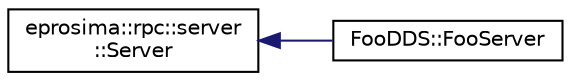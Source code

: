 digraph "Graphical Class Hierarchy"
{
  edge [fontname="Helvetica",fontsize="10",labelfontname="Helvetica",labelfontsize="10"];
  node [fontname="Helvetica",fontsize="10",shape=record];
  rankdir="LR";
  Node1 [label="eprosima::rpc::server\l::Server",height=0.2,width=0.4,color="black", fillcolor="white", style="filled",URL="$classeprosima_1_1rpc_1_1server_1_1_server.html",tooltip="This class implements the common functionalities that any server has. "];
  Node1 -> Node2 [dir="back",color="midnightblue",fontsize="10",style="solid",fontname="Helvetica"];
  Node2 [label="FooDDS::FooServer",height=0.2,width=0.4,color="black", fillcolor="white", style="filled",URL="$class_foo_d_d_s_1_1_foo_server.html",tooltip="This class implements a specific server for the defined interface Foo by user. "];
}
